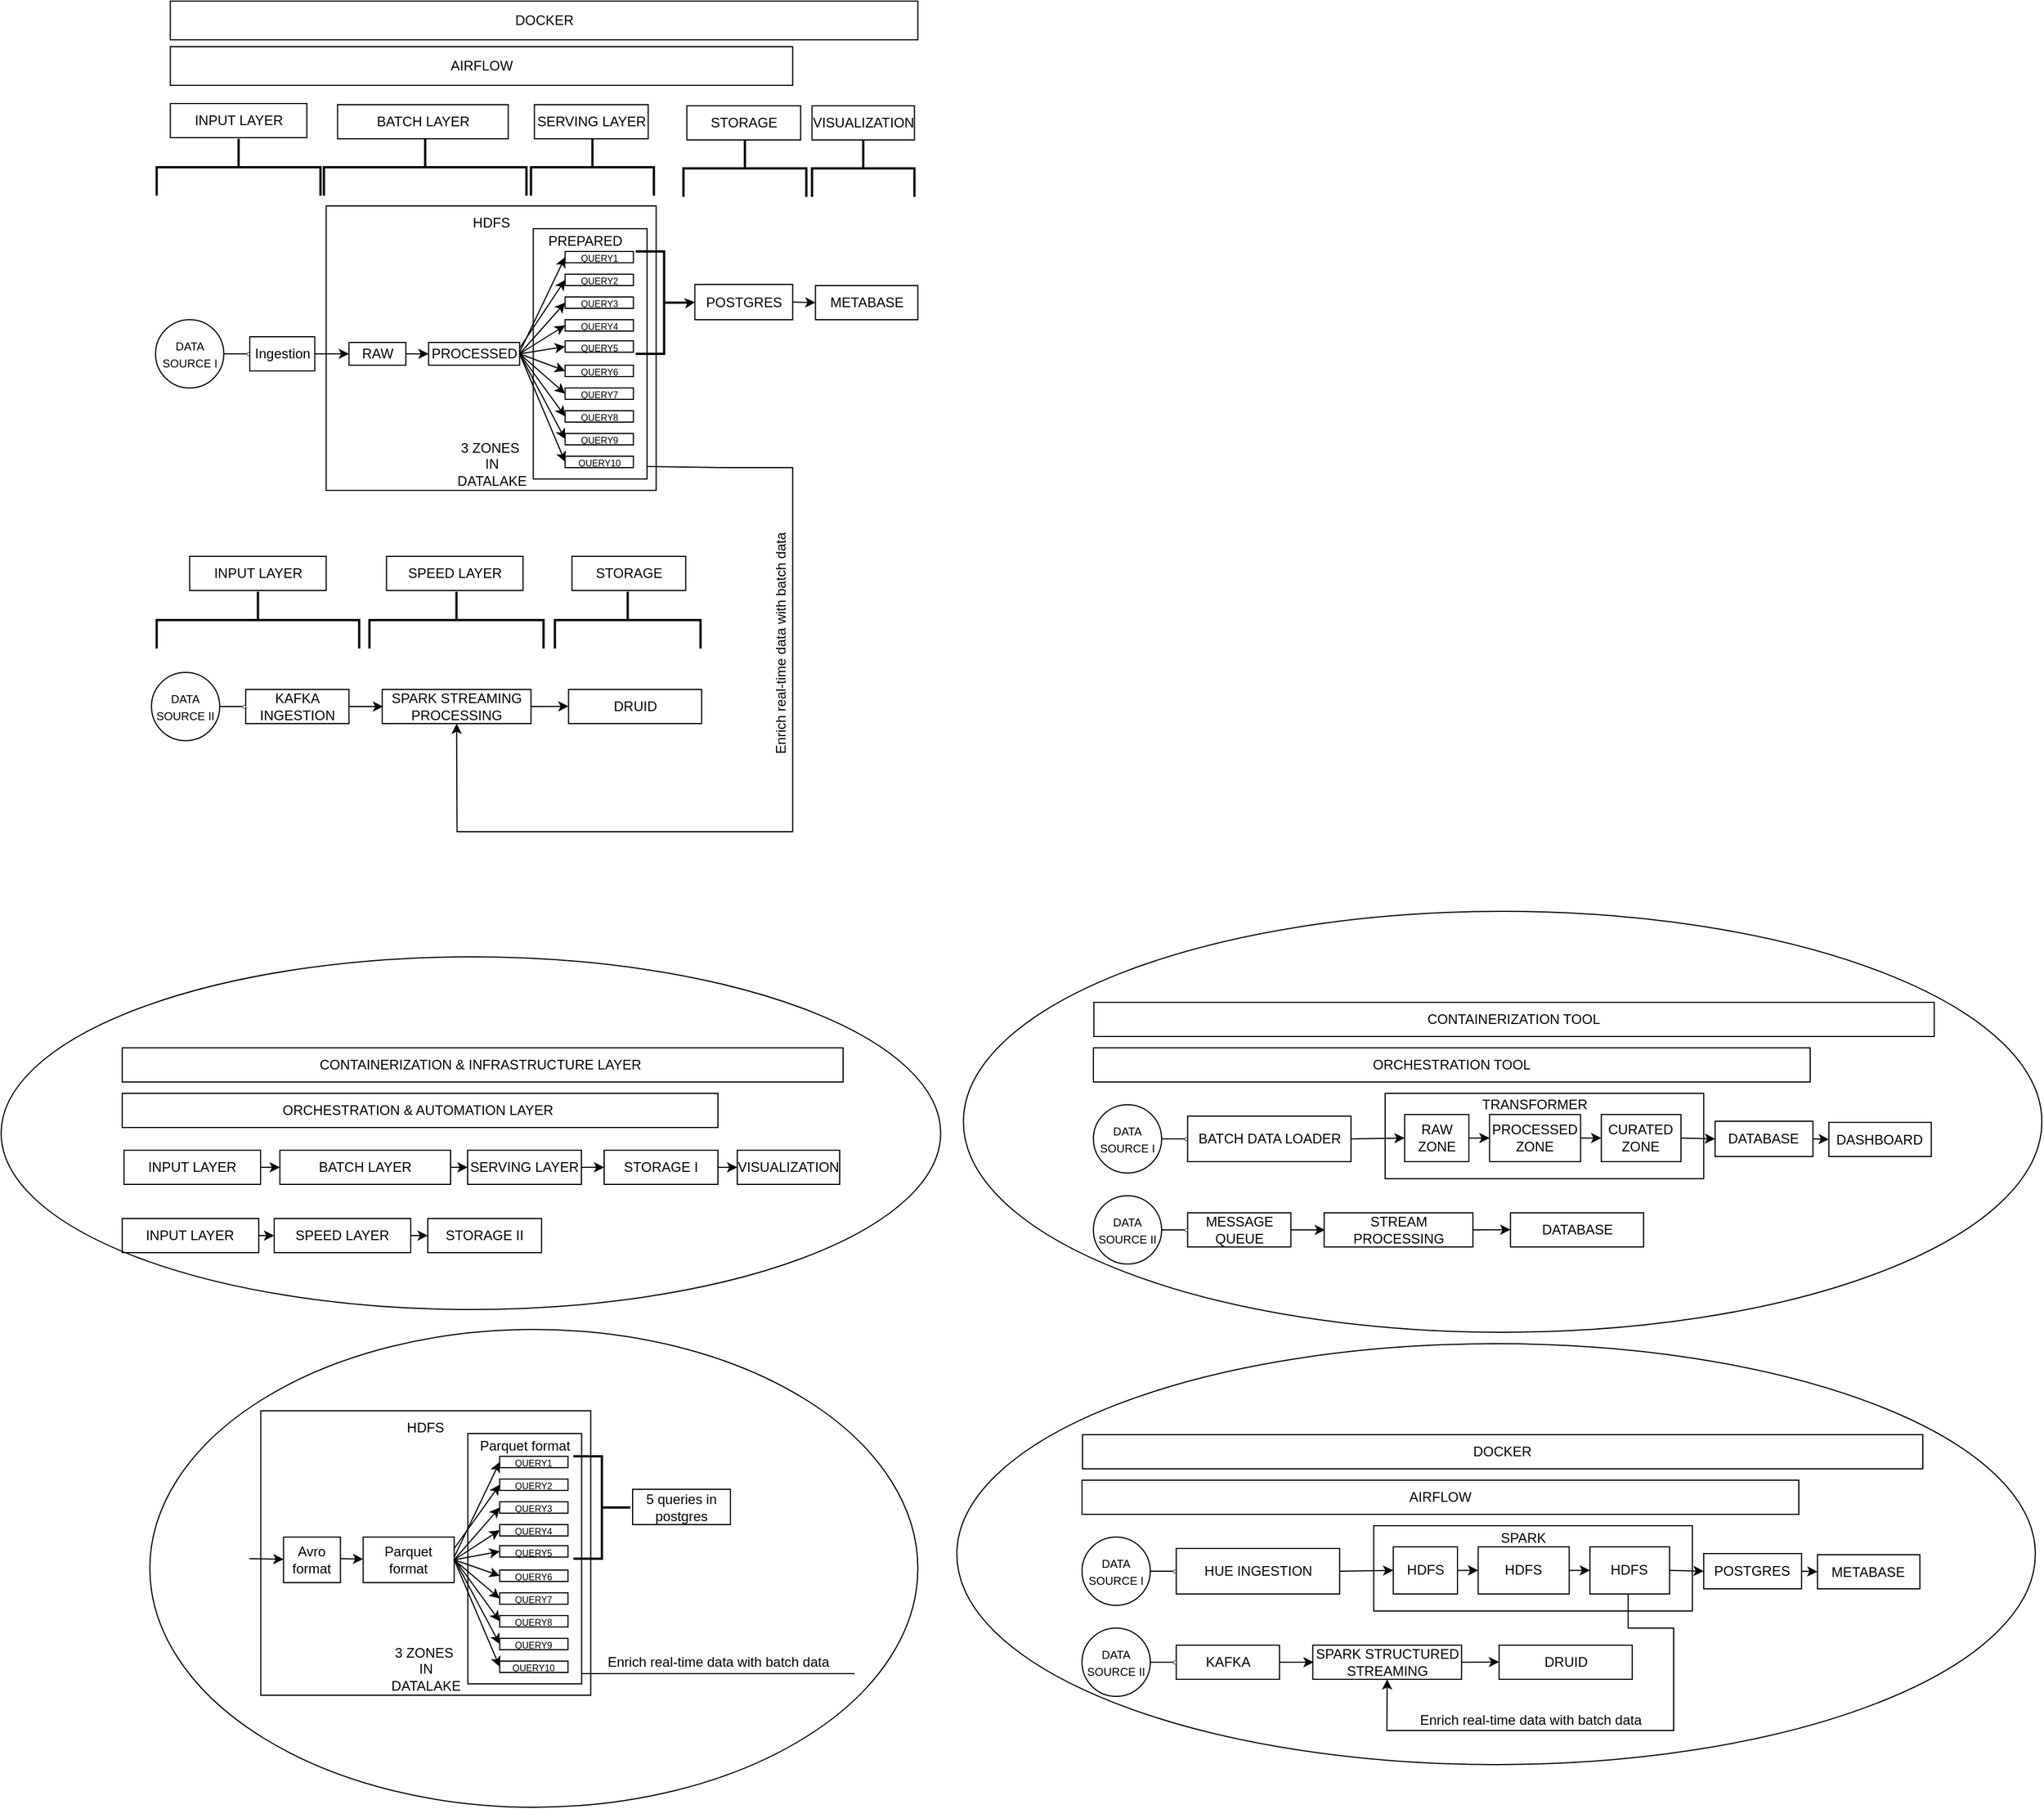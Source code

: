 <mxfile version="28.0.6">
  <diagram name="Page-1" id="WtLV388GG7JR-hHHVtYB">
    <mxGraphModel dx="1998" dy="1727" grid="1" gridSize="10" guides="1" tooltips="1" connect="1" arrows="1" fold="1" page="1" pageScale="1" pageWidth="850" pageHeight="1100" math="0" shadow="0">
      <root>
        <mxCell id="0" />
        <mxCell id="1" parent="0" />
        <mxCell id="CHcRdDAadx0aDY_1Ig7y-1" value="&lt;font style=&quot;font-size: 10px;&quot;&gt;DATA SOURCE I&lt;/font&gt;" style="ellipse;whiteSpace=wrap;html=1;aspect=fixed;" parent="1" vertex="1">
          <mxGeometry x="75.71" y="70" width="60" height="60" as="geometry" />
        </mxCell>
        <mxCell id="CHcRdDAadx0aDY_1Ig7y-2" value="" style="endArrow=none;html=1;rounded=0;exitX=1;exitY=0.5;exitDx=0;exitDy=0;" parent="1" source="CHcRdDAadx0aDY_1Ig7y-1" target="CHcRdDAadx0aDY_1Ig7y-3" edge="1">
          <mxGeometry width="50" height="50" relative="1" as="geometry">
            <mxPoint x="395.71" y="370" as="sourcePoint" />
            <mxPoint x="165.71" y="100" as="targetPoint" />
          </mxGeometry>
        </mxCell>
        <mxCell id="CHcRdDAadx0aDY_1Ig7y-3" value="" style="ellipse;whiteSpace=wrap;html=1;aspect=fixed;fillColor=#FFFFFF;strokeWidth=0.5;" parent="1" vertex="1">
          <mxGeometry x="155.71" y="98.59" width="2.82" height="2.82" as="geometry" />
        </mxCell>
        <mxCell id="CHcRdDAadx0aDY_1Ig7y-5" value="Ingestion" style="rounded=0;whiteSpace=wrap;html=1;" parent="1" vertex="1">
          <mxGeometry x="158.53" y="85" width="57.18" height="30" as="geometry" />
        </mxCell>
        <mxCell id="CHcRdDAadx0aDY_1Ig7y-7" value="" style="rounded=0;whiteSpace=wrap;html=1;" parent="1" vertex="1">
          <mxGeometry x="225.71" y="-30" width="290" height="250" as="geometry" />
        </mxCell>
        <mxCell id="CHcRdDAadx0aDY_1Ig7y-8" value="HDFS" style="text;html=1;align=center;verticalAlign=middle;whiteSpace=wrap;rounded=0;" parent="1" vertex="1">
          <mxGeometry x="340.71" y="-20" width="60" height="10" as="geometry" />
        </mxCell>
        <mxCell id="CHcRdDAadx0aDY_1Ig7y-13" value="" style="endArrow=classic;html=1;rounded=0;" parent="1" target="CHcRdDAadx0aDY_1Ig7y-14" edge="1">
          <mxGeometry width="50" height="50" relative="1" as="geometry">
            <mxPoint x="215.71" y="100" as="sourcePoint" />
            <mxPoint x="265.71" y="50" as="targetPoint" />
          </mxGeometry>
        </mxCell>
        <mxCell id="CHcRdDAadx0aDY_1Ig7y-14" value="RAW" style="rounded=0;whiteSpace=wrap;html=1;" parent="1" vertex="1">
          <mxGeometry x="245.71" y="90" width="50" height="20" as="geometry" />
        </mxCell>
        <mxCell id="CHcRdDAadx0aDY_1Ig7y-16" value="" style="endArrow=classic;html=1;rounded=0;" parent="1" target="CHcRdDAadx0aDY_1Ig7y-17" edge="1">
          <mxGeometry width="50" height="50" relative="1" as="geometry">
            <mxPoint x="295.71" y="100" as="sourcePoint" />
            <mxPoint x="345.71" y="50" as="targetPoint" />
          </mxGeometry>
        </mxCell>
        <mxCell id="CHcRdDAadx0aDY_1Ig7y-17" value="PROCESSED" style="rounded=0;whiteSpace=wrap;html=1;" parent="1" vertex="1">
          <mxGeometry x="315.71" y="90" width="80" height="20" as="geometry" />
        </mxCell>
        <mxCell id="CHcRdDAadx0aDY_1Ig7y-18" value="&lt;div&gt;3 ZONES&amp;nbsp;&lt;/div&gt;&lt;div&gt;IN&lt;/div&gt;DATALAKE" style="text;html=1;align=center;verticalAlign=middle;resizable=0;points=[];autosize=1;strokeColor=none;fillColor=none;" parent="1" vertex="1">
          <mxGeometry x="330.71" y="167" width="80" height="60" as="geometry" />
        </mxCell>
        <mxCell id="CHcRdDAadx0aDY_1Ig7y-19" value="" style="endArrow=classic;html=1;rounded=0;entryX=0;entryY=0.5;entryDx=0;entryDy=0;" parent="1" target="CHcRdDAadx0aDY_1Ig7y-20" edge="1">
          <mxGeometry width="50" height="50" relative="1" as="geometry">
            <mxPoint x="395.71" y="98.59" as="sourcePoint" />
            <mxPoint x="425.71" y="70" as="targetPoint" />
          </mxGeometry>
        </mxCell>
        <mxCell id="CHcRdDAadx0aDY_1Ig7y-20" value="&lt;font style=&quot;font-size: 8px;&quot;&gt;QUERY1&lt;/font&gt;" style="rounded=0;whiteSpace=wrap;html=1;" parent="1" vertex="1">
          <mxGeometry x="435.71" y="10" width="60" height="10" as="geometry" />
        </mxCell>
        <mxCell id="CHcRdDAadx0aDY_1Ig7y-21" value="" style="endArrow=classic;html=1;rounded=0;entryX=0;entryY=0.5;entryDx=0;entryDy=0;" parent="1" target="CHcRdDAadx0aDY_1Ig7y-22" edge="1">
          <mxGeometry width="50" height="50" relative="1" as="geometry">
            <mxPoint x="395.71" y="100" as="sourcePoint" />
            <mxPoint x="475.71" y="100" as="targetPoint" />
          </mxGeometry>
        </mxCell>
        <mxCell id="CHcRdDAadx0aDY_1Ig7y-22" value="&lt;font style=&quot;font-size: 8px;&quot;&gt;QUERY8&lt;/font&gt;" style="rounded=0;whiteSpace=wrap;html=1;" parent="1" vertex="1">
          <mxGeometry x="435.71" y="150" width="60" height="10" as="geometry" />
        </mxCell>
        <mxCell id="CHcRdDAadx0aDY_1Ig7y-23" value="" style="endArrow=classic;html=1;rounded=0;entryX=0;entryY=0.5;entryDx=0;entryDy=0;exitX=1;exitY=0.5;exitDx=0;exitDy=0;" parent="1" source="CHcRdDAadx0aDY_1Ig7y-17" target="CHcRdDAadx0aDY_1Ig7y-24" edge="1">
          <mxGeometry width="50" height="50" relative="1" as="geometry">
            <mxPoint x="445.71" y="128.59" as="sourcePoint" />
            <mxPoint x="475.71" y="100" as="targetPoint" />
          </mxGeometry>
        </mxCell>
        <mxCell id="CHcRdDAadx0aDY_1Ig7y-24" value="&lt;font style=&quot;font-size: 8px;&quot;&gt;QUERY7&lt;/font&gt;" style="rounded=0;whiteSpace=wrap;html=1;" parent="1" vertex="1">
          <mxGeometry x="435.71" y="130" width="60" height="10" as="geometry" />
        </mxCell>
        <mxCell id="CHcRdDAadx0aDY_1Ig7y-27" value="" style="endArrow=classic;html=1;rounded=0;entryX=0;entryY=0.5;entryDx=0;entryDy=0;exitX=1;exitY=0.5;exitDx=0;exitDy=0;" parent="1" source="CHcRdDAadx0aDY_1Ig7y-17" target="CHcRdDAadx0aDY_1Ig7y-28" edge="1">
          <mxGeometry width="50" height="50" relative="1" as="geometry">
            <mxPoint x="445.71" y="128.59" as="sourcePoint" />
            <mxPoint x="475.71" y="100" as="targetPoint" />
          </mxGeometry>
        </mxCell>
        <mxCell id="CHcRdDAadx0aDY_1Ig7y-28" value="&lt;font style=&quot;font-size: 8px;&quot;&gt;QUERY5&lt;/font&gt;" style="rounded=0;whiteSpace=wrap;html=1;" parent="1" vertex="1">
          <mxGeometry x="435.71" y="88.59" width="60" height="10" as="geometry" />
        </mxCell>
        <mxCell id="CHcRdDAadx0aDY_1Ig7y-29" value="" style="endArrow=classic;html=1;rounded=0;entryX=0;entryY=0.5;entryDx=0;entryDy=0;exitX=1;exitY=0.5;exitDx=0;exitDy=0;" parent="1" source="CHcRdDAadx0aDY_1Ig7y-17" target="CHcRdDAadx0aDY_1Ig7y-30" edge="1">
          <mxGeometry width="50" height="50" relative="1" as="geometry">
            <mxPoint x="445.71" y="128.59" as="sourcePoint" />
            <mxPoint x="475.71" y="100" as="targetPoint" />
          </mxGeometry>
        </mxCell>
        <mxCell id="CHcRdDAadx0aDY_1Ig7y-30" value="&lt;font style=&quot;font-size: 8px;&quot;&gt;QUERY4&lt;/font&gt;" style="rounded=0;whiteSpace=wrap;html=1;" parent="1" vertex="1">
          <mxGeometry x="435.71" y="70" width="60" height="10" as="geometry" />
        </mxCell>
        <mxCell id="CHcRdDAadx0aDY_1Ig7y-31" value="" style="endArrow=classic;html=1;rounded=0;entryX=0;entryY=0.5;entryDx=0;entryDy=0;exitX=1;exitY=0.5;exitDx=0;exitDy=0;" parent="1" source="CHcRdDAadx0aDY_1Ig7y-17" target="CHcRdDAadx0aDY_1Ig7y-32" edge="1">
          <mxGeometry width="50" height="50" relative="1" as="geometry">
            <mxPoint x="445.71" y="128.59" as="sourcePoint" />
            <mxPoint x="475.71" y="100" as="targetPoint" />
          </mxGeometry>
        </mxCell>
        <mxCell id="CHcRdDAadx0aDY_1Ig7y-32" value="&lt;font style=&quot;font-size: 8px;&quot;&gt;QUERY3&lt;/font&gt;" style="rounded=0;whiteSpace=wrap;html=1;" parent="1" vertex="1">
          <mxGeometry x="435.71" y="50" width="60" height="10" as="geometry" />
        </mxCell>
        <mxCell id="CHcRdDAadx0aDY_1Ig7y-33" value="" style="endArrow=classic;html=1;rounded=0;entryX=0;entryY=0.5;entryDx=0;entryDy=0;exitX=1;exitY=0.25;exitDx=0;exitDy=0;" parent="1" source="CHcRdDAadx0aDY_1Ig7y-17" target="CHcRdDAadx0aDY_1Ig7y-34" edge="1">
          <mxGeometry width="50" height="50" relative="1" as="geometry">
            <mxPoint x="445.71" y="128.59" as="sourcePoint" />
            <mxPoint x="475.71" y="100" as="targetPoint" />
          </mxGeometry>
        </mxCell>
        <mxCell id="CHcRdDAadx0aDY_1Ig7y-34" value="&lt;font style=&quot;font-size: 8px;&quot;&gt;QUERY2&lt;/font&gt;" style="rounded=0;whiteSpace=wrap;html=1;" parent="1" vertex="1">
          <mxGeometry x="435.71" y="30" width="60" height="10" as="geometry" />
        </mxCell>
        <mxCell id="CHcRdDAadx0aDY_1Ig7y-35" value="" style="endArrow=classic;html=1;rounded=0;entryX=0;entryY=0.5;entryDx=0;entryDy=0;exitX=1;exitY=0.5;exitDx=0;exitDy=0;" parent="1" source="CHcRdDAadx0aDY_1Ig7y-17" target="CHcRdDAadx0aDY_1Ig7y-26" edge="1">
          <mxGeometry width="50" height="50" relative="1" as="geometry">
            <mxPoint x="445.71" y="128.59" as="sourcePoint" />
            <mxPoint x="485.71" y="15" as="targetPoint" />
          </mxGeometry>
        </mxCell>
        <mxCell id="CHcRdDAadx0aDY_1Ig7y-26" value="&lt;font style=&quot;font-size: 8px;&quot;&gt;QUERY6&lt;/font&gt;" style="rounded=0;whiteSpace=wrap;html=1;" parent="1" vertex="1">
          <mxGeometry x="435.71" y="110" width="60" height="10" as="geometry" />
        </mxCell>
        <mxCell id="CHcRdDAadx0aDY_1Ig7y-36" value="" style="endArrow=classic;html=1;rounded=0;entryX=0;entryY=0.5;entryDx=0;entryDy=0;exitX=1;exitY=0.5;exitDx=0;exitDy=0;" parent="1" source="CHcRdDAadx0aDY_1Ig7y-17" target="CHcRdDAadx0aDY_1Ig7y-37" edge="1">
          <mxGeometry width="50" height="50" relative="1" as="geometry">
            <mxPoint x="425.71" y="160" as="sourcePoint" />
            <mxPoint x="505.71" y="155" as="targetPoint" />
          </mxGeometry>
        </mxCell>
        <mxCell id="CHcRdDAadx0aDY_1Ig7y-37" value="&lt;font style=&quot;font-size: 8px;&quot;&gt;QUERY10&lt;/font&gt;" style="rounded=0;whiteSpace=wrap;html=1;" parent="1" vertex="1">
          <mxGeometry x="435.71" y="190" width="60" height="10" as="geometry" />
        </mxCell>
        <mxCell id="CHcRdDAadx0aDY_1Ig7y-38" value="" style="endArrow=classic;html=1;rounded=0;entryX=0;entryY=0.5;entryDx=0;entryDy=0;" parent="1" target="CHcRdDAadx0aDY_1Ig7y-39" edge="1">
          <mxGeometry width="50" height="50" relative="1" as="geometry">
            <mxPoint x="395.71" y="100" as="sourcePoint" />
            <mxPoint x="475.71" y="125" as="targetPoint" />
          </mxGeometry>
        </mxCell>
        <mxCell id="CHcRdDAadx0aDY_1Ig7y-39" value="&lt;font style=&quot;font-size: 8px;&quot;&gt;QUERY9&lt;/font&gt;" style="rounded=0;whiteSpace=wrap;html=1;" parent="1" vertex="1">
          <mxGeometry x="435.71" y="170" width="60" height="10" as="geometry" />
        </mxCell>
        <mxCell id="CHcRdDAadx0aDY_1Ig7y-40" value="" style="rounded=0;whiteSpace=wrap;html=1;fillColor=none;" parent="1" vertex="1">
          <mxGeometry x="407.71" y="-10" width="100" height="220" as="geometry" />
        </mxCell>
        <mxCell id="CHcRdDAadx0aDY_1Ig7y-41" value="PREPARED" style="text;html=1;align=center;verticalAlign=middle;resizable=0;points=[];autosize=1;strokeColor=none;fillColor=none;" parent="1" vertex="1">
          <mxGeometry x="407.71" y="-14" width="90" height="30" as="geometry" />
        </mxCell>
        <mxCell id="CHcRdDAadx0aDY_1Ig7y-42" value="" style="strokeWidth=2;html=1;shape=mxgraph.flowchart.annotation_2;align=left;labelPosition=right;pointerEvents=1;rotation=-180;" parent="1" vertex="1">
          <mxGeometry x="497.71" y="10" width="50" height="90" as="geometry" />
        </mxCell>
        <mxCell id="CHcRdDAadx0aDY_1Ig7y-43" value="" style="endArrow=classic;html=1;rounded=0;exitX=0.089;exitY=0.496;exitDx=0;exitDy=0;exitPerimeter=0;entryX=-0.044;entryY=0.504;entryDx=0;entryDy=0;entryPerimeter=0;" parent="1" source="CHcRdDAadx0aDY_1Ig7y-42" target="CHcRdDAadx0aDY_1Ig7y-42" edge="1">
          <mxGeometry width="50" height="50" relative="1" as="geometry">
            <mxPoint x="537.71" y="60" as="sourcePoint" />
            <mxPoint x="547.71" y="50" as="targetPoint" />
          </mxGeometry>
        </mxCell>
        <mxCell id="CHcRdDAadx0aDY_1Ig7y-44" value="POSTGRES" style="rounded=0;whiteSpace=wrap;html=1;" parent="1" vertex="1">
          <mxGeometry x="549.71" y="39" width="86" height="31" as="geometry" />
        </mxCell>
        <mxCell id="CHcRdDAadx0aDY_1Ig7y-45" value="" style="endArrow=classic;html=1;rounded=0;exitX=1;exitY=0.5;exitDx=0;exitDy=0;" parent="1" source="CHcRdDAadx0aDY_1Ig7y-44" edge="1">
          <mxGeometry width="50" height="50" relative="1" as="geometry">
            <mxPoint x="635.71" y="60" as="sourcePoint" />
            <mxPoint x="655.71" y="55" as="targetPoint" />
          </mxGeometry>
        </mxCell>
        <mxCell id="CHcRdDAadx0aDY_1Ig7y-46" value="METABASE" style="rounded=0;whiteSpace=wrap;html=1;" parent="1" vertex="1">
          <mxGeometry x="655.71" y="40" width="90" height="30" as="geometry" />
        </mxCell>
        <mxCell id="CHcRdDAadx0aDY_1Ig7y-47" value="" style="strokeWidth=2;html=1;shape=mxgraph.flowchart.annotation_2;align=left;labelPosition=right;pointerEvents=1;rotation=90;" parent="1" vertex="1">
          <mxGeometry x="123.71" y="-136" width="50" height="144" as="geometry" />
        </mxCell>
        <mxCell id="CHcRdDAadx0aDY_1Ig7y-48" value="INPUT LAYER" style="rounded=0;whiteSpace=wrap;html=1;" parent="1" vertex="1">
          <mxGeometry x="88.71" y="-120" width="120" height="30" as="geometry" />
        </mxCell>
        <mxCell id="CHcRdDAadx0aDY_1Ig7y-49" value="" style="strokeWidth=2;html=1;shape=mxgraph.flowchart.annotation_2;align=left;labelPosition=right;pointerEvents=1;rotation=90;" parent="1" vertex="1">
          <mxGeometry x="287.71" y="-153" width="50" height="178" as="geometry" />
        </mxCell>
        <mxCell id="CHcRdDAadx0aDY_1Ig7y-50" value="BATCH LAYER" style="rounded=0;whiteSpace=wrap;html=1;" parent="1" vertex="1">
          <mxGeometry x="235.71" y="-119" width="150" height="30" as="geometry" />
        </mxCell>
        <mxCell id="CHcRdDAadx0aDY_1Ig7y-51" value="" style="strokeWidth=2;html=1;shape=mxgraph.flowchart.annotation_2;align=left;labelPosition=right;pointerEvents=1;rotation=90;" parent="1" vertex="1">
          <mxGeometry x="434.71" y="-118" width="50" height="108" as="geometry" />
        </mxCell>
        <mxCell id="CHcRdDAadx0aDY_1Ig7y-52" value="SERVING LAYER" style="rounded=0;whiteSpace=wrap;html=1;" parent="1" vertex="1">
          <mxGeometry x="408.71" y="-119" width="100" height="30" as="geometry" />
        </mxCell>
        <mxCell id="CHcRdDAadx0aDY_1Ig7y-53" value="" style="strokeWidth=2;html=1;shape=mxgraph.flowchart.annotation_2;align=left;labelPosition=right;pointerEvents=1;rotation=90;" parent="1" vertex="1">
          <mxGeometry x="568.71" y="-117" width="50" height="108" as="geometry" />
        </mxCell>
        <mxCell id="CHcRdDAadx0aDY_1Ig7y-54" value="STORAGE" style="rounded=0;whiteSpace=wrap;html=1;" parent="1" vertex="1">
          <mxGeometry x="542.71" y="-118" width="100" height="30" as="geometry" />
        </mxCell>
        <mxCell id="CHcRdDAadx0aDY_1Ig7y-55" value="" style="strokeWidth=2;html=1;shape=mxgraph.flowchart.annotation_2;align=left;labelPosition=right;pointerEvents=1;rotation=90;" parent="1" vertex="1">
          <mxGeometry x="672.71" y="-108" width="50" height="90" as="geometry" />
        </mxCell>
        <mxCell id="CHcRdDAadx0aDY_1Ig7y-56" value="VISUALIZATION" style="rounded=0;whiteSpace=wrap;html=1;" parent="1" vertex="1">
          <mxGeometry x="652.71" y="-118" width="90" height="30" as="geometry" />
        </mxCell>
        <mxCell id="CHcRdDAadx0aDY_1Ig7y-57" value="&lt;font style=&quot;font-size: 10px;&quot;&gt;DATA SOURCE II&lt;/font&gt;" style="ellipse;whiteSpace=wrap;html=1;aspect=fixed;" parent="1" vertex="1">
          <mxGeometry x="72.12" y="380" width="60" height="60" as="geometry" />
        </mxCell>
        <mxCell id="CHcRdDAadx0aDY_1Ig7y-58" value="" style="endArrow=none;html=1;rounded=0;exitX=1;exitY=0.5;exitDx=0;exitDy=0;" parent="1" source="CHcRdDAadx0aDY_1Ig7y-57" edge="1">
          <mxGeometry width="50" height="50" relative="1" as="geometry">
            <mxPoint x="392.12" y="680" as="sourcePoint" />
            <mxPoint x="152.12" y="410" as="targetPoint" />
          </mxGeometry>
        </mxCell>
        <mxCell id="CHcRdDAadx0aDY_1Ig7y-59" value="KAFKA INGESTION" style="rounded=0;whiteSpace=wrap;html=1;" parent="1" vertex="1">
          <mxGeometry x="154.94" y="395" width="90.77" height="30" as="geometry" />
        </mxCell>
        <mxCell id="CHcRdDAadx0aDY_1Ig7y-60" value="" style="endArrow=classic;html=1;rounded=0;" parent="1" edge="1">
          <mxGeometry width="50" height="50" relative="1" as="geometry">
            <mxPoint x="245.71" y="410" as="sourcePoint" />
            <mxPoint x="275.71" y="410" as="targetPoint" />
          </mxGeometry>
        </mxCell>
        <mxCell id="CHcRdDAadx0aDY_1Ig7y-61" value="" style="ellipse;whiteSpace=wrap;html=1;aspect=fixed;fillColor=#FFFFFF;strokeWidth=0.5;" parent="1" vertex="1">
          <mxGeometry x="152.12" y="408.59" width="2.82" height="2.82" as="geometry" />
        </mxCell>
        <mxCell id="CHcRdDAadx0aDY_1Ig7y-63" value="" style="strokeWidth=2;html=1;shape=mxgraph.flowchart.annotation_2;align=left;labelPosition=right;pointerEvents=1;rotation=90;" parent="1" vertex="1">
          <mxGeometry x="140.71" y="245" width="50" height="178" as="geometry" />
        </mxCell>
        <mxCell id="CHcRdDAadx0aDY_1Ig7y-64" value="INPUT LAYER" style="rounded=0;whiteSpace=wrap;html=1;" parent="1" vertex="1">
          <mxGeometry x="105.71" y="278" width="120" height="30" as="geometry" />
        </mxCell>
        <mxCell id="CHcRdDAadx0aDY_1Ig7y-65" value="" style="strokeWidth=2;html=1;shape=mxgraph.flowchart.annotation_2;align=left;labelPosition=right;pointerEvents=1;rotation=90;" parent="1" vertex="1">
          <mxGeometry x="315.21" y="257.5" width="50" height="153" as="geometry" />
        </mxCell>
        <mxCell id="CHcRdDAadx0aDY_1Ig7y-66" value="SPEED LAYER" style="rounded=0;whiteSpace=wrap;html=1;" parent="1" vertex="1">
          <mxGeometry x="278.71" y="278" width="120" height="30" as="geometry" />
        </mxCell>
        <mxCell id="CHcRdDAadx0aDY_1Ig7y-67" value="SPARK STREAMING PROCESSING" style="rounded=0;whiteSpace=wrap;html=1;" parent="1" vertex="1">
          <mxGeometry x="274.94" y="395" width="130.77" height="30" as="geometry" />
        </mxCell>
        <mxCell id="CHcRdDAadx0aDY_1Ig7y-68" value="" style="endArrow=classic;html=1;rounded=0;entryX=-0.001;entryY=0.443;entryDx=0;entryDy=0;entryPerimeter=0;exitX=1;exitY=0.5;exitDx=0;exitDy=0;" parent="1" source="CHcRdDAadx0aDY_1Ig7y-67" edge="1">
          <mxGeometry width="50" height="50" relative="1" as="geometry">
            <mxPoint x="405.83" y="410.18" as="sourcePoint" />
            <mxPoint x="438.71" y="409.81" as="targetPoint" />
          </mxGeometry>
        </mxCell>
        <mxCell id="CHcRdDAadx0aDY_1Ig7y-69" value="" style="endArrow=classic;html=1;rounded=0;exitX=0.999;exitY=0.95;exitDx=0;exitDy=0;exitPerimeter=0;entryX=0.5;entryY=1;entryDx=0;entryDy=0;" parent="1" source="CHcRdDAadx0aDY_1Ig7y-40" target="CHcRdDAadx0aDY_1Ig7y-67" edge="1">
          <mxGeometry width="50" height="50" relative="1" as="geometry">
            <mxPoint x="545.71" y="250" as="sourcePoint" />
            <mxPoint x="465.71" y="570" as="targetPoint" />
            <Array as="points">
              <mxPoint x="575.71" y="200" />
              <mxPoint x="635.71" y="200" />
              <mxPoint x="635.71" y="520" />
              <mxPoint x="340.71" y="520" />
            </Array>
          </mxGeometry>
        </mxCell>
        <mxCell id="CHcRdDAadx0aDY_1Ig7y-70" value="" style="strokeWidth=2;html=1;shape=mxgraph.flowchart.annotation_2;align=left;labelPosition=right;pointerEvents=1;rotation=90;" parent="1" vertex="1">
          <mxGeometry x="465.71" y="270" width="50" height="128" as="geometry" />
        </mxCell>
        <mxCell id="CHcRdDAadx0aDY_1Ig7y-71" value="STORAGE" style="rounded=0;whiteSpace=wrap;html=1;" parent="1" vertex="1">
          <mxGeometry x="441.71" y="278" width="100" height="30" as="geometry" />
        </mxCell>
        <mxCell id="CHcRdDAadx0aDY_1Ig7y-72" value="DRUID" style="rounded=0;whiteSpace=wrap;html=1;" parent="1" vertex="1">
          <mxGeometry x="438.71" y="395" width="117" height="30" as="geometry" />
        </mxCell>
        <mxCell id="CHcRdDAadx0aDY_1Ig7y-73" value="Enrich real-time data with batch data" style="text;html=1;align=center;verticalAlign=middle;resizable=0;points=[];autosize=1;strokeColor=none;fillColor=none;rotation=-90;" parent="1" vertex="1">
          <mxGeometry x="515.71" y="340" width="220" height="30" as="geometry" />
        </mxCell>
        <mxCell id="CHcRdDAadx0aDY_1Ig7y-74" value="AIRFLOW" style="rounded=0;whiteSpace=wrap;html=1;" parent="1" vertex="1">
          <mxGeometry x="88.71" y="-170" width="547" height="34" as="geometry" />
        </mxCell>
        <mxCell id="CHcRdDAadx0aDY_1Ig7y-75" value="DOCKER" style="rounded=0;whiteSpace=wrap;html=1;" parent="1" vertex="1">
          <mxGeometry x="88.71" y="-210" width="657" height="34" as="geometry" />
        </mxCell>
        <mxCell id="CHcRdDAadx0aDY_1Ig7y-76" value="INPUT LAYER" style="rounded=0;whiteSpace=wrap;html=1;" parent="1" vertex="1">
          <mxGeometry x="48" y="800" width="120" height="30" as="geometry" />
        </mxCell>
        <mxCell id="CHcRdDAadx0aDY_1Ig7y-77" value="BATCH LAYER" style="rounded=0;whiteSpace=wrap;html=1;" parent="1" vertex="1">
          <mxGeometry x="185" y="800" width="150" height="30" as="geometry" />
        </mxCell>
        <mxCell id="CHcRdDAadx0aDY_1Ig7y-78" value="SERVING LAYER" style="rounded=0;whiteSpace=wrap;html=1;" parent="1" vertex="1">
          <mxGeometry x="350" y="800" width="100" height="30" as="geometry" />
        </mxCell>
        <mxCell id="CHcRdDAadx0aDY_1Ig7y-79" value="STORAGE I" style="rounded=0;whiteSpace=wrap;html=1;" parent="1" vertex="1">
          <mxGeometry x="470" y="800" width="100" height="30" as="geometry" />
        </mxCell>
        <mxCell id="CHcRdDAadx0aDY_1Ig7y-80" value="VISUALIZATION" style="rounded=0;whiteSpace=wrap;html=1;" parent="1" vertex="1">
          <mxGeometry x="587" y="800" width="90" height="30" as="geometry" />
        </mxCell>
        <mxCell id="CHcRdDAadx0aDY_1Ig7y-81" value="INPUT LAYER" style="rounded=0;whiteSpace=wrap;html=1;" parent="1" vertex="1">
          <mxGeometry x="46.41" y="860" width="120" height="30" as="geometry" />
        </mxCell>
        <mxCell id="CHcRdDAadx0aDY_1Ig7y-82" value="SPEED LAYER" style="rounded=0;whiteSpace=wrap;html=1;" parent="1" vertex="1">
          <mxGeometry x="180" y="860" width="120" height="30" as="geometry" />
        </mxCell>
        <mxCell id="CHcRdDAadx0aDY_1Ig7y-83" value="STORAGE II" style="rounded=0;whiteSpace=wrap;html=1;" parent="1" vertex="1">
          <mxGeometry x="315" y="860" width="100" height="30" as="geometry" />
        </mxCell>
        <mxCell id="CHcRdDAadx0aDY_1Ig7y-84" value="" style="endArrow=classic;html=1;rounded=0;exitX=1;exitY=0.5;exitDx=0;exitDy=0;entryX=0;entryY=0.5;entryDx=0;entryDy=0;" parent="1" source="CHcRdDAadx0aDY_1Ig7y-76" target="CHcRdDAadx0aDY_1Ig7y-77" edge="1">
          <mxGeometry width="50" height="50" relative="1" as="geometry">
            <mxPoint x="430" y="1020" as="sourcePoint" />
            <mxPoint x="480" y="970" as="targetPoint" />
          </mxGeometry>
        </mxCell>
        <mxCell id="CHcRdDAadx0aDY_1Ig7y-85" value="" style="endArrow=classic;html=1;rounded=0;exitX=1;exitY=0.5;exitDx=0;exitDy=0;entryX=0;entryY=0.5;entryDx=0;entryDy=0;" parent="1" source="CHcRdDAadx0aDY_1Ig7y-77" target="CHcRdDAadx0aDY_1Ig7y-78" edge="1">
          <mxGeometry width="50" height="50" relative="1" as="geometry">
            <mxPoint x="420" y="810" as="sourcePoint" />
            <mxPoint x="437" y="810" as="targetPoint" />
          </mxGeometry>
        </mxCell>
        <mxCell id="CHcRdDAadx0aDY_1Ig7y-86" value="" style="endArrow=classic;html=1;rounded=0;exitX=1;exitY=0.5;exitDx=0;exitDy=0;" parent="1" source="CHcRdDAadx0aDY_1Ig7y-78" target="CHcRdDAadx0aDY_1Ig7y-79" edge="1">
          <mxGeometry width="50" height="50" relative="1" as="geometry">
            <mxPoint x="390" y="860" as="sourcePoint" />
            <mxPoint x="407" y="860" as="targetPoint" />
          </mxGeometry>
        </mxCell>
        <mxCell id="CHcRdDAadx0aDY_1Ig7y-87" value="" style="endArrow=classic;html=1;rounded=0;exitX=1;exitY=0.5;exitDx=0;exitDy=0;entryX=0;entryY=0.5;entryDx=0;entryDy=0;" parent="1" source="CHcRdDAadx0aDY_1Ig7y-79" target="CHcRdDAadx0aDY_1Ig7y-80" edge="1">
          <mxGeometry width="50" height="50" relative="1" as="geometry">
            <mxPoint x="540" y="850" as="sourcePoint" />
            <mxPoint x="557" y="850" as="targetPoint" />
          </mxGeometry>
        </mxCell>
        <mxCell id="CHcRdDAadx0aDY_1Ig7y-90" value="" style="endArrow=classic;html=1;rounded=0;exitX=1;exitY=0.5;exitDx=0;exitDy=0;" parent="1" source="CHcRdDAadx0aDY_1Ig7y-81" target="CHcRdDAadx0aDY_1Ig7y-82" edge="1">
          <mxGeometry width="50" height="50" relative="1" as="geometry">
            <mxPoint x="340" y="810" as="sourcePoint" />
            <mxPoint x="355" y="810" as="targetPoint" />
          </mxGeometry>
        </mxCell>
        <mxCell id="CHcRdDAadx0aDY_1Ig7y-91" value="" style="endArrow=classic;html=1;rounded=0;exitX=1;exitY=0.5;exitDx=0;exitDy=0;entryX=0;entryY=0.5;entryDx=0;entryDy=0;" parent="1" source="CHcRdDAadx0aDY_1Ig7y-82" target="CHcRdDAadx0aDY_1Ig7y-83" edge="1">
          <mxGeometry width="50" height="50" relative="1" as="geometry">
            <mxPoint x="360" y="840" as="sourcePoint" />
            <mxPoint x="375" y="840" as="targetPoint" />
          </mxGeometry>
        </mxCell>
        <mxCell id="CHcRdDAadx0aDY_1Ig7y-92" value="ORCHESTRATION &amp;amp; AUTOMATION LAYER&amp;nbsp;" style="rounded=0;whiteSpace=wrap;html=1;" parent="1" vertex="1">
          <mxGeometry x="46.41" y="750" width="523.59" height="30" as="geometry" />
        </mxCell>
        <mxCell id="CHcRdDAadx0aDY_1Ig7y-93" value="CONTAINERIZATION &amp;amp; INFRASTRUCTURE LAYER&amp;nbsp;" style="rounded=0;whiteSpace=wrap;html=1;" parent="1" vertex="1">
          <mxGeometry x="46.41" y="710" width="633.59" height="30" as="geometry" />
        </mxCell>
        <mxCell id="CHcRdDAadx0aDY_1Ig7y-95" value="" style="ellipse;whiteSpace=wrap;html=1;fillColor=none;" parent="1" vertex="1">
          <mxGeometry x="-60.0" y="630" width="825.77" height="310" as="geometry" />
        </mxCell>
        <mxCell id="CHcRdDAadx0aDY_1Ig7y-96" value="" style="ellipse;whiteSpace=wrap;html=1;fillColor=none;" parent="1" vertex="1">
          <mxGeometry x="785.76" y="590" width="947.88" height="370" as="geometry" />
        </mxCell>
        <mxCell id="CHcRdDAadx0aDY_1Ig7y-99" value="&lt;font style=&quot;font-size: 10px;&quot;&gt;DATA SOURCE I&lt;/font&gt;" style="ellipse;whiteSpace=wrap;html=1;aspect=fixed;" parent="1" vertex="1">
          <mxGeometry x="900" y="760" width="60" height="60" as="geometry" />
        </mxCell>
        <mxCell id="CHcRdDAadx0aDY_1Ig7y-100" value="" style="endArrow=none;html=1;rounded=0;exitX=1;exitY=0.5;exitDx=0;exitDy=0;" parent="1" source="CHcRdDAadx0aDY_1Ig7y-99" target="CHcRdDAadx0aDY_1Ig7y-101" edge="1">
          <mxGeometry width="50" height="50" relative="1" as="geometry">
            <mxPoint x="1220.0" y="1060" as="sourcePoint" />
            <mxPoint x="990" y="790" as="targetPoint" />
          </mxGeometry>
        </mxCell>
        <mxCell id="CHcRdDAadx0aDY_1Ig7y-101" value="" style="ellipse;whiteSpace=wrap;html=1;aspect=fixed;fillColor=#FFFFFF;strokeWidth=0.5;" parent="1" vertex="1">
          <mxGeometry x="980" y="788.59" width="2.82" height="2.82" as="geometry" />
        </mxCell>
        <mxCell id="CHcRdDAadx0aDY_1Ig7y-102" value="BATCH DATA LOADER" style="rounded=0;whiteSpace=wrap;html=1;" parent="1" vertex="1">
          <mxGeometry x="982.82" y="770" width="143.59" height="40" as="geometry" />
        </mxCell>
        <mxCell id="CHcRdDAadx0aDY_1Ig7y-103" value="" style="rounded=0;whiteSpace=wrap;html=1;" parent="1" vertex="1">
          <mxGeometry x="1156.41" y="750" width="280" height="75" as="geometry" />
        </mxCell>
        <mxCell id="CHcRdDAadx0aDY_1Ig7y-106" value="RAW&lt;br&gt;ZONE" style="rounded=0;whiteSpace=wrap;html=1;" parent="1" vertex="1">
          <mxGeometry x="1173.59" y="768.59" width="56.41" height="41.41" as="geometry" />
        </mxCell>
        <mxCell id="CHcRdDAadx0aDY_1Ig7y-108" value="PROCESSED&lt;div&gt;ZONE&lt;/div&gt;" style="rounded=0;whiteSpace=wrap;html=1;" parent="1" vertex="1">
          <mxGeometry x="1248.2" y="768.59" width="80" height="41.41" as="geometry" />
        </mxCell>
        <mxCell id="CHcRdDAadx0aDY_1Ig7y-130" value="CURATED&lt;div&gt;ZONE&lt;/div&gt;" style="rounded=0;whiteSpace=wrap;html=1;fillColor=none;" parent="1" vertex="1">
          <mxGeometry x="1346.41" y="768.59" width="70" height="41.41" as="geometry" />
        </mxCell>
        <mxCell id="CHcRdDAadx0aDY_1Ig7y-134" value="DATABASE" style="rounded=0;whiteSpace=wrap;html=1;" parent="1" vertex="1">
          <mxGeometry x="1446.41" y="774.5" width="86" height="31" as="geometry" />
        </mxCell>
        <mxCell id="CHcRdDAadx0aDY_1Ig7y-135" value="" style="endArrow=classic;html=1;rounded=0;exitX=1;exitY=0.5;exitDx=0;exitDy=0;entryX=0;entryY=0.5;entryDx=0;entryDy=0;" parent="1" source="CHcRdDAadx0aDY_1Ig7y-134" target="CHcRdDAadx0aDY_1Ig7y-136" edge="1">
          <mxGeometry width="50" height="50" relative="1" as="geometry">
            <mxPoint x="1460.0" y="750" as="sourcePoint" />
            <mxPoint x="1480.0" y="745" as="targetPoint" />
          </mxGeometry>
        </mxCell>
        <mxCell id="CHcRdDAadx0aDY_1Ig7y-136" value="DASHBOARD" style="rounded=0;whiteSpace=wrap;html=1;" parent="1" vertex="1">
          <mxGeometry x="1546.41" y="775.5" width="90" height="30" as="geometry" />
        </mxCell>
        <mxCell id="CHcRdDAadx0aDY_1Ig7y-137" value="&lt;font style=&quot;font-size: 10px;&quot;&gt;DATA SOURCE II&lt;/font&gt;" style="ellipse;whiteSpace=wrap;html=1;aspect=fixed;" parent="1" vertex="1">
          <mxGeometry x="900" y="840" width="60" height="60" as="geometry" />
        </mxCell>
        <mxCell id="CHcRdDAadx0aDY_1Ig7y-138" value="" style="endArrow=none;html=1;rounded=0;exitX=1;exitY=0.5;exitDx=0;exitDy=0;" parent="1" source="CHcRdDAadx0aDY_1Ig7y-137" edge="1">
          <mxGeometry width="50" height="50" relative="1" as="geometry">
            <mxPoint x="1220" y="1140" as="sourcePoint" />
            <mxPoint x="980" y="870" as="targetPoint" />
          </mxGeometry>
        </mxCell>
        <mxCell id="CHcRdDAadx0aDY_1Ig7y-139" value="&lt;div&gt;MESSAGE&lt;/div&gt;&lt;div&gt;QUEUE&lt;/div&gt;" style="rounded=0;whiteSpace=wrap;html=1;" parent="1" vertex="1">
          <mxGeometry x="982.82" y="855" width="90.77" height="30" as="geometry" />
        </mxCell>
        <mxCell id="CHcRdDAadx0aDY_1Ig7y-140" value="" style="endArrow=classic;html=1;rounded=0;" parent="1" edge="1">
          <mxGeometry width="50" height="50" relative="1" as="geometry">
            <mxPoint x="1073.59" y="870" as="sourcePoint" />
            <mxPoint x="1103.59" y="870" as="targetPoint" />
          </mxGeometry>
        </mxCell>
        <mxCell id="CHcRdDAadx0aDY_1Ig7y-141" value="" style="ellipse;whiteSpace=wrap;html=1;aspect=fixed;fillColor=#FFFFFF;strokeWidth=0.5;" parent="1" vertex="1">
          <mxGeometry x="980" y="868.59" width="2.82" height="2.82" as="geometry" />
        </mxCell>
        <mxCell id="CHcRdDAadx0aDY_1Ig7y-146" value="&lt;div&gt;STREAM&lt;/div&gt;&lt;div&gt;PROCESSING&lt;/div&gt;" style="rounded=0;whiteSpace=wrap;html=1;" parent="1" vertex="1">
          <mxGeometry x="1102.82" y="855" width="130.77" height="30" as="geometry" />
        </mxCell>
        <mxCell id="CHcRdDAadx0aDY_1Ig7y-147" value="" style="endArrow=classic;html=1;rounded=0;entryX=-0.001;entryY=0.443;entryDx=0;entryDy=0;entryPerimeter=0;exitX=1;exitY=0.5;exitDx=0;exitDy=0;" parent="1" source="CHcRdDAadx0aDY_1Ig7y-146" edge="1">
          <mxGeometry width="50" height="50" relative="1" as="geometry">
            <mxPoint x="1233.71" y="870.18" as="sourcePoint" />
            <mxPoint x="1266.59" y="869.81" as="targetPoint" />
          </mxGeometry>
        </mxCell>
        <mxCell id="CHcRdDAadx0aDY_1Ig7y-151" value="DATABASE" style="rounded=0;whiteSpace=wrap;html=1;" parent="1" vertex="1">
          <mxGeometry x="1266.59" y="855" width="117" height="30" as="geometry" />
        </mxCell>
        <mxCell id="CHcRdDAadx0aDY_1Ig7y-155" value="" style="endArrow=classic;html=1;rounded=0;exitX=1;exitY=0.5;exitDx=0;exitDy=0;entryX=0;entryY=0.5;entryDx=0;entryDy=0;" parent="1" source="CHcRdDAadx0aDY_1Ig7y-130" target="CHcRdDAadx0aDY_1Ig7y-134" edge="1">
          <mxGeometry width="50" height="50" relative="1" as="geometry">
            <mxPoint x="1486.41" y="840" as="sourcePoint" />
            <mxPoint x="1500.41" y="841" as="targetPoint" />
          </mxGeometry>
        </mxCell>
        <mxCell id="CHcRdDAadx0aDY_1Ig7y-156" value="" style="endArrow=classic;html=1;rounded=0;exitX=1;exitY=0.5;exitDx=0;exitDy=0;entryX=0;entryY=0.5;entryDx=0;entryDy=0;" parent="1" source="CHcRdDAadx0aDY_1Ig7y-108" target="CHcRdDAadx0aDY_1Ig7y-130" edge="1">
          <mxGeometry width="50" height="50" relative="1" as="geometry">
            <mxPoint x="1386.41" y="850" as="sourcePoint" />
            <mxPoint x="1400.41" y="851" as="targetPoint" />
          </mxGeometry>
        </mxCell>
        <mxCell id="CHcRdDAadx0aDY_1Ig7y-157" value="" style="endArrow=classic;html=1;rounded=0;exitX=1;exitY=0.5;exitDx=0;exitDy=0;entryX=0;entryY=0.5;entryDx=0;entryDy=0;" parent="1" source="CHcRdDAadx0aDY_1Ig7y-106" target="CHcRdDAadx0aDY_1Ig7y-108" edge="1">
          <mxGeometry width="50" height="50" relative="1" as="geometry">
            <mxPoint x="1266.41" y="880" as="sourcePoint" />
            <mxPoint x="1280.41" y="881" as="targetPoint" />
          </mxGeometry>
        </mxCell>
        <mxCell id="CHcRdDAadx0aDY_1Ig7y-158" value="" style="endArrow=classic;html=1;rounded=0;exitX=1;exitY=0.5;exitDx=0;exitDy=0;entryX=0;entryY=0.5;entryDx=0;entryDy=0;" parent="1" source="CHcRdDAadx0aDY_1Ig7y-102" target="CHcRdDAadx0aDY_1Ig7y-106" edge="1">
          <mxGeometry width="50" height="50" relative="1" as="geometry">
            <mxPoint x="1116.41" y="830" as="sourcePoint" />
            <mxPoint x="1130.41" y="831" as="targetPoint" />
          </mxGeometry>
        </mxCell>
        <mxCell id="CHcRdDAadx0aDY_1Ig7y-159" value="CONTAINERIZATION TOOL" style="rounded=0;whiteSpace=wrap;html=1;" parent="1" vertex="1">
          <mxGeometry x="900.41" y="670" width="738.59" height="30" as="geometry" />
        </mxCell>
        <mxCell id="CHcRdDAadx0aDY_1Ig7y-160" value="ORCHESTRATION TOOL" style="rounded=0;whiteSpace=wrap;html=1;" parent="1" vertex="1">
          <mxGeometry x="900" y="710" width="630" height="30" as="geometry" />
        </mxCell>
        <mxCell id="CHcRdDAadx0aDY_1Ig7y-161" value="&lt;font style=&quot;font-size: 10px;&quot;&gt;DATA SOURCE I&lt;/font&gt;" style="ellipse;whiteSpace=wrap;html=1;aspect=fixed;" parent="1" vertex="1">
          <mxGeometry x="890" y="1140" width="60" height="60" as="geometry" />
        </mxCell>
        <mxCell id="CHcRdDAadx0aDY_1Ig7y-162" value="" style="endArrow=none;html=1;rounded=0;exitX=1;exitY=0.5;exitDx=0;exitDy=0;" parent="1" source="CHcRdDAadx0aDY_1Ig7y-161" target="CHcRdDAadx0aDY_1Ig7y-163" edge="1">
          <mxGeometry width="50" height="50" relative="1" as="geometry">
            <mxPoint x="1210.0" y="1440" as="sourcePoint" />
            <mxPoint x="980" y="1170" as="targetPoint" />
          </mxGeometry>
        </mxCell>
        <mxCell id="CHcRdDAadx0aDY_1Ig7y-163" value="" style="ellipse;whiteSpace=wrap;html=1;aspect=fixed;fillColor=#FFFFFF;strokeWidth=0.5;" parent="1" vertex="1">
          <mxGeometry x="970" y="1168.59" width="2.82" height="2.82" as="geometry" />
        </mxCell>
        <mxCell id="CHcRdDAadx0aDY_1Ig7y-164" value="HUE INGESTION" style="rounded=0;whiteSpace=wrap;html=1;" parent="1" vertex="1">
          <mxGeometry x="972.82" y="1150" width="143.59" height="40" as="geometry" />
        </mxCell>
        <mxCell id="CHcRdDAadx0aDY_1Ig7y-165" value="" style="rounded=0;whiteSpace=wrap;html=1;" parent="1" vertex="1">
          <mxGeometry x="1146.41" y="1130" width="280" height="75" as="geometry" />
        </mxCell>
        <mxCell id="CHcRdDAadx0aDY_1Ig7y-166" value="HDFS" style="rounded=0;whiteSpace=wrap;html=1;" parent="1" vertex="1">
          <mxGeometry x="1163.59" y="1148.59" width="56.41" height="41.41" as="geometry" />
        </mxCell>
        <mxCell id="CHcRdDAadx0aDY_1Ig7y-167" value="HDFS" style="rounded=0;whiteSpace=wrap;html=1;" parent="1" vertex="1">
          <mxGeometry x="1238.2" y="1148.59" width="80" height="41.41" as="geometry" />
        </mxCell>
        <mxCell id="CHcRdDAadx0aDY_1Ig7y-168" value="HDFS" style="rounded=0;whiteSpace=wrap;html=1;fillColor=none;" parent="1" vertex="1">
          <mxGeometry x="1336.41" y="1148.59" width="70" height="41.41" as="geometry" />
        </mxCell>
        <mxCell id="CHcRdDAadx0aDY_1Ig7y-169" value="POSTGRES" style="rounded=0;whiteSpace=wrap;html=1;" parent="1" vertex="1">
          <mxGeometry x="1436.41" y="1154.5" width="86" height="31" as="geometry" />
        </mxCell>
        <mxCell id="CHcRdDAadx0aDY_1Ig7y-170" value="" style="endArrow=classic;html=1;rounded=0;exitX=1;exitY=0.5;exitDx=0;exitDy=0;entryX=0;entryY=0.5;entryDx=0;entryDy=0;" parent="1" source="CHcRdDAadx0aDY_1Ig7y-169" target="CHcRdDAadx0aDY_1Ig7y-171" edge="1">
          <mxGeometry width="50" height="50" relative="1" as="geometry">
            <mxPoint x="1450.0" y="1130" as="sourcePoint" />
            <mxPoint x="1470.0" y="1125" as="targetPoint" />
          </mxGeometry>
        </mxCell>
        <mxCell id="CHcRdDAadx0aDY_1Ig7y-171" value="METABASE" style="rounded=0;whiteSpace=wrap;html=1;" parent="1" vertex="1">
          <mxGeometry x="1536.41" y="1155.5" width="90" height="30" as="geometry" />
        </mxCell>
        <mxCell id="CHcRdDAadx0aDY_1Ig7y-172" value="&lt;font style=&quot;font-size: 10px;&quot;&gt;DATA SOURCE II&lt;/font&gt;" style="ellipse;whiteSpace=wrap;html=1;aspect=fixed;" parent="1" vertex="1">
          <mxGeometry x="890" y="1220" width="60" height="60" as="geometry" />
        </mxCell>
        <mxCell id="CHcRdDAadx0aDY_1Ig7y-173" value="" style="endArrow=none;html=1;rounded=0;exitX=1;exitY=0.5;exitDx=0;exitDy=0;" parent="1" source="CHcRdDAadx0aDY_1Ig7y-172" edge="1">
          <mxGeometry width="50" height="50" relative="1" as="geometry">
            <mxPoint x="1210" y="1520" as="sourcePoint" />
            <mxPoint x="970" y="1250" as="targetPoint" />
          </mxGeometry>
        </mxCell>
        <mxCell id="CHcRdDAadx0aDY_1Ig7y-174" value="&lt;div&gt;KAFKA&lt;/div&gt;" style="rounded=0;whiteSpace=wrap;html=1;" parent="1" vertex="1">
          <mxGeometry x="972.82" y="1235" width="90.77" height="30" as="geometry" />
        </mxCell>
        <mxCell id="CHcRdDAadx0aDY_1Ig7y-175" value="" style="endArrow=classic;html=1;rounded=0;" parent="1" edge="1">
          <mxGeometry width="50" height="50" relative="1" as="geometry">
            <mxPoint x="1063.59" y="1250" as="sourcePoint" />
            <mxPoint x="1093.59" y="1250" as="targetPoint" />
          </mxGeometry>
        </mxCell>
        <mxCell id="CHcRdDAadx0aDY_1Ig7y-176" value="" style="ellipse;whiteSpace=wrap;html=1;aspect=fixed;fillColor=#FFFFFF;strokeWidth=0.5;" parent="1" vertex="1">
          <mxGeometry x="970" y="1248.59" width="2.82" height="2.82" as="geometry" />
        </mxCell>
        <mxCell id="CHcRdDAadx0aDY_1Ig7y-177" value="&lt;div&gt;SPARK STRUCTURED&lt;/div&gt;&lt;div&gt;STREAMING&lt;/div&gt;" style="rounded=0;whiteSpace=wrap;html=1;" parent="1" vertex="1">
          <mxGeometry x="1092.82" y="1235" width="130.77" height="30" as="geometry" />
        </mxCell>
        <mxCell id="CHcRdDAadx0aDY_1Ig7y-178" value="" style="endArrow=classic;html=1;rounded=0;entryX=-0.001;entryY=0.443;entryDx=0;entryDy=0;entryPerimeter=0;exitX=1;exitY=0.5;exitDx=0;exitDy=0;" parent="1" source="CHcRdDAadx0aDY_1Ig7y-177" edge="1">
          <mxGeometry width="50" height="50" relative="1" as="geometry">
            <mxPoint x="1223.71" y="1250.18" as="sourcePoint" />
            <mxPoint x="1256.59" y="1249.81" as="targetPoint" />
          </mxGeometry>
        </mxCell>
        <mxCell id="CHcRdDAadx0aDY_1Ig7y-179" value="DRUID" style="rounded=0;whiteSpace=wrap;html=1;" parent="1" vertex="1">
          <mxGeometry x="1256.59" y="1235" width="117" height="30" as="geometry" />
        </mxCell>
        <mxCell id="CHcRdDAadx0aDY_1Ig7y-180" value="" style="endArrow=classic;html=1;rounded=0;exitX=1;exitY=0.5;exitDx=0;exitDy=0;entryX=0;entryY=0.5;entryDx=0;entryDy=0;" parent="1" source="CHcRdDAadx0aDY_1Ig7y-168" target="CHcRdDAadx0aDY_1Ig7y-169" edge="1">
          <mxGeometry width="50" height="50" relative="1" as="geometry">
            <mxPoint x="1476.41" y="1220" as="sourcePoint" />
            <mxPoint x="1490.41" y="1221" as="targetPoint" />
          </mxGeometry>
        </mxCell>
        <mxCell id="CHcRdDAadx0aDY_1Ig7y-181" value="" style="endArrow=classic;html=1;rounded=0;exitX=1;exitY=0.5;exitDx=0;exitDy=0;entryX=0;entryY=0.5;entryDx=0;entryDy=0;" parent="1" source="CHcRdDAadx0aDY_1Ig7y-167" target="CHcRdDAadx0aDY_1Ig7y-168" edge="1">
          <mxGeometry width="50" height="50" relative="1" as="geometry">
            <mxPoint x="1376.41" y="1230" as="sourcePoint" />
            <mxPoint x="1390.41" y="1231" as="targetPoint" />
          </mxGeometry>
        </mxCell>
        <mxCell id="CHcRdDAadx0aDY_1Ig7y-182" value="" style="endArrow=classic;html=1;rounded=0;exitX=1;exitY=0.5;exitDx=0;exitDy=0;entryX=0;entryY=0.5;entryDx=0;entryDy=0;" parent="1" source="CHcRdDAadx0aDY_1Ig7y-166" target="CHcRdDAadx0aDY_1Ig7y-167" edge="1">
          <mxGeometry width="50" height="50" relative="1" as="geometry">
            <mxPoint x="1256.41" y="1260" as="sourcePoint" />
            <mxPoint x="1270.41" y="1261" as="targetPoint" />
          </mxGeometry>
        </mxCell>
        <mxCell id="CHcRdDAadx0aDY_1Ig7y-183" value="" style="endArrow=classic;html=1;rounded=0;exitX=1;exitY=0.5;exitDx=0;exitDy=0;entryX=0;entryY=0.5;entryDx=0;entryDy=0;" parent="1" source="CHcRdDAadx0aDY_1Ig7y-164" target="CHcRdDAadx0aDY_1Ig7y-166" edge="1">
          <mxGeometry width="50" height="50" relative="1" as="geometry">
            <mxPoint x="1106.41" y="1210" as="sourcePoint" />
            <mxPoint x="1120.41" y="1211" as="targetPoint" />
          </mxGeometry>
        </mxCell>
        <mxCell id="CHcRdDAadx0aDY_1Ig7y-184" value="DOCKER" style="rounded=0;whiteSpace=wrap;html=1;" parent="1" vertex="1">
          <mxGeometry x="890.41" y="1050" width="738.59" height="30" as="geometry" />
        </mxCell>
        <mxCell id="CHcRdDAadx0aDY_1Ig7y-185" value="AIRFLOW" style="rounded=0;whiteSpace=wrap;html=1;" parent="1" vertex="1">
          <mxGeometry x="890" y="1090" width="630" height="30" as="geometry" />
        </mxCell>
        <mxCell id="CHcRdDAadx0aDY_1Ig7y-188" value="TRANSFORMER" style="text;html=1;align=center;verticalAlign=middle;whiteSpace=wrap;rounded=0;" parent="1" vertex="1">
          <mxGeometry x="1258" y="745" width="60" height="30" as="geometry" />
        </mxCell>
        <mxCell id="CHcRdDAadx0aDY_1Ig7y-189" value="SPARK" style="text;html=1;align=center;verticalAlign=middle;whiteSpace=wrap;rounded=0;" parent="1" vertex="1">
          <mxGeometry x="1248" y="1126" width="60" height="30" as="geometry" />
        </mxCell>
        <mxCell id="CHcRdDAadx0aDY_1Ig7y-190" value="" style="endArrow=classic;html=1;rounded=0;entryX=0.5;entryY=1;entryDx=0;entryDy=0;" parent="1" target="CHcRdDAadx0aDY_1Ig7y-177" edge="1">
          <mxGeometry width="50" height="50" relative="1" as="geometry">
            <mxPoint x="1370" y="1190" as="sourcePoint" />
            <mxPoint x="1183.91" y="1446" as="targetPoint" />
            <Array as="points">
              <mxPoint x="1370" y="1220" />
              <mxPoint x="1410" y="1220" />
              <mxPoint x="1410" y="1310" />
              <mxPoint x="1158" y="1310" />
            </Array>
          </mxGeometry>
        </mxCell>
        <mxCell id="CHcRdDAadx0aDY_1Ig7y-191" value="Enrich real-time data with batch data" style="text;html=1;align=center;verticalAlign=middle;resizable=0;points=[];autosize=1;strokeColor=none;fillColor=none;rotation=0;" parent="1" vertex="1">
          <mxGeometry x="1173.59" y="1286" width="220" height="30" as="geometry" />
        </mxCell>
        <mxCell id="CHcRdDAadx0aDY_1Ig7y-192" value="" style="ellipse;whiteSpace=wrap;html=1;fillColor=none;" parent="1" vertex="1">
          <mxGeometry x="780" y="970" width="947.88" height="370" as="geometry" />
        </mxCell>
        <mxCell id="CHcRdDAadx0aDY_1Ig7y-193" value="" style="rounded=0;whiteSpace=wrap;html=1;" parent="1" vertex="1">
          <mxGeometry x="168.21" y="1029" width="290" height="250" as="geometry" />
        </mxCell>
        <mxCell id="CHcRdDAadx0aDY_1Ig7y-194" value="HDFS" style="text;html=1;align=center;verticalAlign=middle;whiteSpace=wrap;rounded=0;" parent="1" vertex="1">
          <mxGeometry x="283.21" y="1039" width="60" height="10" as="geometry" />
        </mxCell>
        <mxCell id="CHcRdDAadx0aDY_1Ig7y-195" value="" style="endArrow=classic;html=1;rounded=0;" parent="1" target="CHcRdDAadx0aDY_1Ig7y-196" edge="1">
          <mxGeometry width="50" height="50" relative="1" as="geometry">
            <mxPoint x="158.21" y="1159" as="sourcePoint" />
            <mxPoint x="208.21" y="1109" as="targetPoint" />
          </mxGeometry>
        </mxCell>
        <mxCell id="CHcRdDAadx0aDY_1Ig7y-196" value="Avro format" style="rounded=0;whiteSpace=wrap;html=1;" parent="1" vertex="1">
          <mxGeometry x="188.21" y="1140" width="50" height="40" as="geometry" />
        </mxCell>
        <mxCell id="CHcRdDAadx0aDY_1Ig7y-197" value="" style="endArrow=classic;html=1;rounded=0;" parent="1" target="CHcRdDAadx0aDY_1Ig7y-198" edge="1">
          <mxGeometry width="50" height="50" relative="1" as="geometry">
            <mxPoint x="238.21" y="1159" as="sourcePoint" />
            <mxPoint x="288.21" y="1109" as="targetPoint" />
          </mxGeometry>
        </mxCell>
        <mxCell id="CHcRdDAadx0aDY_1Ig7y-198" value="Parquet format" style="rounded=0;whiteSpace=wrap;html=1;" parent="1" vertex="1">
          <mxGeometry x="258.21" y="1140" width="80" height="40" as="geometry" />
        </mxCell>
        <mxCell id="CHcRdDAadx0aDY_1Ig7y-199" value="&lt;div&gt;3 ZONES&amp;nbsp;&lt;/div&gt;&lt;div&gt;IN&lt;/div&gt;DATALAKE" style="text;html=1;align=center;verticalAlign=middle;resizable=0;points=[];autosize=1;strokeColor=none;fillColor=none;" parent="1" vertex="1">
          <mxGeometry x="273.21" y="1226" width="80" height="60" as="geometry" />
        </mxCell>
        <mxCell id="CHcRdDAadx0aDY_1Ig7y-200" value="" style="endArrow=classic;html=1;rounded=0;entryX=0;entryY=0.5;entryDx=0;entryDy=0;" parent="1" target="CHcRdDAadx0aDY_1Ig7y-201" edge="1">
          <mxGeometry width="50" height="50" relative="1" as="geometry">
            <mxPoint x="338.21" y="1157.59" as="sourcePoint" />
            <mxPoint x="368.21" y="1129" as="targetPoint" />
          </mxGeometry>
        </mxCell>
        <mxCell id="CHcRdDAadx0aDY_1Ig7y-201" value="&lt;font style=&quot;font-size: 8px;&quot;&gt;QUERY1&lt;/font&gt;" style="rounded=0;whiteSpace=wrap;html=1;" parent="1" vertex="1">
          <mxGeometry x="378.21" y="1069" width="60" height="10" as="geometry" />
        </mxCell>
        <mxCell id="CHcRdDAadx0aDY_1Ig7y-202" value="" style="endArrow=classic;html=1;rounded=0;entryX=0;entryY=0.5;entryDx=0;entryDy=0;" parent="1" target="CHcRdDAadx0aDY_1Ig7y-203" edge="1">
          <mxGeometry width="50" height="50" relative="1" as="geometry">
            <mxPoint x="338.21" y="1159" as="sourcePoint" />
            <mxPoint x="418.21" y="1159" as="targetPoint" />
          </mxGeometry>
        </mxCell>
        <mxCell id="CHcRdDAadx0aDY_1Ig7y-203" value="&lt;font style=&quot;font-size: 8px;&quot;&gt;QUERY8&lt;/font&gt;" style="rounded=0;whiteSpace=wrap;html=1;" parent="1" vertex="1">
          <mxGeometry x="378.21" y="1209" width="60" height="10" as="geometry" />
        </mxCell>
        <mxCell id="CHcRdDAadx0aDY_1Ig7y-204" value="" style="endArrow=classic;html=1;rounded=0;entryX=0;entryY=0.5;entryDx=0;entryDy=0;exitX=1;exitY=0.5;exitDx=0;exitDy=0;" parent="1" source="CHcRdDAadx0aDY_1Ig7y-198" target="CHcRdDAadx0aDY_1Ig7y-205" edge="1">
          <mxGeometry width="50" height="50" relative="1" as="geometry">
            <mxPoint x="388.21" y="1187.59" as="sourcePoint" />
            <mxPoint x="418.21" y="1159" as="targetPoint" />
          </mxGeometry>
        </mxCell>
        <mxCell id="CHcRdDAadx0aDY_1Ig7y-205" value="&lt;font style=&quot;font-size: 8px;&quot;&gt;QUERY7&lt;/font&gt;" style="rounded=0;whiteSpace=wrap;html=1;" parent="1" vertex="1">
          <mxGeometry x="378.21" y="1189" width="60" height="10" as="geometry" />
        </mxCell>
        <mxCell id="CHcRdDAadx0aDY_1Ig7y-206" value="" style="endArrow=classic;html=1;rounded=0;entryX=0;entryY=0.5;entryDx=0;entryDy=0;exitX=1;exitY=0.5;exitDx=0;exitDy=0;" parent="1" source="CHcRdDAadx0aDY_1Ig7y-198" target="CHcRdDAadx0aDY_1Ig7y-207" edge="1">
          <mxGeometry width="50" height="50" relative="1" as="geometry">
            <mxPoint x="388.21" y="1187.59" as="sourcePoint" />
            <mxPoint x="418.21" y="1159" as="targetPoint" />
          </mxGeometry>
        </mxCell>
        <mxCell id="CHcRdDAadx0aDY_1Ig7y-207" value="&lt;font style=&quot;font-size: 8px;&quot;&gt;QUERY5&lt;/font&gt;" style="rounded=0;whiteSpace=wrap;html=1;" parent="1" vertex="1">
          <mxGeometry x="378.21" y="1147.59" width="60" height="10" as="geometry" />
        </mxCell>
        <mxCell id="CHcRdDAadx0aDY_1Ig7y-208" value="" style="endArrow=classic;html=1;rounded=0;entryX=0;entryY=0.5;entryDx=0;entryDy=0;exitX=1;exitY=0.5;exitDx=0;exitDy=0;" parent="1" source="CHcRdDAadx0aDY_1Ig7y-198" target="CHcRdDAadx0aDY_1Ig7y-209" edge="1">
          <mxGeometry width="50" height="50" relative="1" as="geometry">
            <mxPoint x="388.21" y="1187.59" as="sourcePoint" />
            <mxPoint x="418.21" y="1159" as="targetPoint" />
          </mxGeometry>
        </mxCell>
        <mxCell id="CHcRdDAadx0aDY_1Ig7y-209" value="&lt;font style=&quot;font-size: 8px;&quot;&gt;QUERY4&lt;/font&gt;" style="rounded=0;whiteSpace=wrap;html=1;" parent="1" vertex="1">
          <mxGeometry x="378.21" y="1129" width="60" height="10" as="geometry" />
        </mxCell>
        <mxCell id="CHcRdDAadx0aDY_1Ig7y-210" value="" style="endArrow=classic;html=1;rounded=0;entryX=0;entryY=0.5;entryDx=0;entryDy=0;exitX=1;exitY=0.5;exitDx=0;exitDy=0;" parent="1" source="CHcRdDAadx0aDY_1Ig7y-198" target="CHcRdDAadx0aDY_1Ig7y-211" edge="1">
          <mxGeometry width="50" height="50" relative="1" as="geometry">
            <mxPoint x="388.21" y="1187.59" as="sourcePoint" />
            <mxPoint x="418.21" y="1159" as="targetPoint" />
          </mxGeometry>
        </mxCell>
        <mxCell id="CHcRdDAadx0aDY_1Ig7y-211" value="&lt;font style=&quot;font-size: 8px;&quot;&gt;QUERY3&lt;/font&gt;" style="rounded=0;whiteSpace=wrap;html=1;" parent="1" vertex="1">
          <mxGeometry x="378.21" y="1109" width="60" height="10" as="geometry" />
        </mxCell>
        <mxCell id="CHcRdDAadx0aDY_1Ig7y-212" value="" style="endArrow=classic;html=1;rounded=0;entryX=0;entryY=0.5;entryDx=0;entryDy=0;exitX=1;exitY=0.25;exitDx=0;exitDy=0;" parent="1" source="CHcRdDAadx0aDY_1Ig7y-198" target="CHcRdDAadx0aDY_1Ig7y-213" edge="1">
          <mxGeometry width="50" height="50" relative="1" as="geometry">
            <mxPoint x="388.21" y="1187.59" as="sourcePoint" />
            <mxPoint x="418.21" y="1159" as="targetPoint" />
          </mxGeometry>
        </mxCell>
        <mxCell id="CHcRdDAadx0aDY_1Ig7y-213" value="&lt;font style=&quot;font-size: 8px;&quot;&gt;QUERY2&lt;/font&gt;" style="rounded=0;whiteSpace=wrap;html=1;" parent="1" vertex="1">
          <mxGeometry x="378.21" y="1089" width="60" height="10" as="geometry" />
        </mxCell>
        <mxCell id="CHcRdDAadx0aDY_1Ig7y-214" value="" style="endArrow=classic;html=1;rounded=0;entryX=0;entryY=0.5;entryDx=0;entryDy=0;exitX=1;exitY=0.5;exitDx=0;exitDy=0;" parent="1" source="CHcRdDAadx0aDY_1Ig7y-198" target="CHcRdDAadx0aDY_1Ig7y-215" edge="1">
          <mxGeometry width="50" height="50" relative="1" as="geometry">
            <mxPoint x="388.21" y="1187.59" as="sourcePoint" />
            <mxPoint x="428.21" y="1074" as="targetPoint" />
          </mxGeometry>
        </mxCell>
        <mxCell id="CHcRdDAadx0aDY_1Ig7y-215" value="&lt;font style=&quot;font-size: 8px;&quot;&gt;QUERY6&lt;/font&gt;" style="rounded=0;whiteSpace=wrap;html=1;" parent="1" vertex="1">
          <mxGeometry x="378.21" y="1169" width="60" height="10" as="geometry" />
        </mxCell>
        <mxCell id="CHcRdDAadx0aDY_1Ig7y-216" value="" style="endArrow=classic;html=1;rounded=0;entryX=0;entryY=0.5;entryDx=0;entryDy=0;exitX=1;exitY=0.5;exitDx=0;exitDy=0;" parent="1" source="CHcRdDAadx0aDY_1Ig7y-198" target="CHcRdDAadx0aDY_1Ig7y-217" edge="1">
          <mxGeometry width="50" height="50" relative="1" as="geometry">
            <mxPoint x="368.21" y="1219" as="sourcePoint" />
            <mxPoint x="448.21" y="1214" as="targetPoint" />
          </mxGeometry>
        </mxCell>
        <mxCell id="CHcRdDAadx0aDY_1Ig7y-217" value="&lt;font style=&quot;font-size: 8px;&quot;&gt;QUERY10&lt;/font&gt;" style="rounded=0;whiteSpace=wrap;html=1;" parent="1" vertex="1">
          <mxGeometry x="378.21" y="1249" width="60" height="10" as="geometry" />
        </mxCell>
        <mxCell id="CHcRdDAadx0aDY_1Ig7y-218" value="" style="endArrow=classic;html=1;rounded=0;entryX=0;entryY=0.5;entryDx=0;entryDy=0;" parent="1" target="CHcRdDAadx0aDY_1Ig7y-219" edge="1">
          <mxGeometry width="50" height="50" relative="1" as="geometry">
            <mxPoint x="338.21" y="1159" as="sourcePoint" />
            <mxPoint x="418.21" y="1184" as="targetPoint" />
          </mxGeometry>
        </mxCell>
        <mxCell id="CHcRdDAadx0aDY_1Ig7y-219" value="&lt;font style=&quot;font-size: 8px;&quot;&gt;QUERY9&lt;/font&gt;" style="rounded=0;whiteSpace=wrap;html=1;" parent="1" vertex="1">
          <mxGeometry x="378.21" y="1229" width="60" height="10" as="geometry" />
        </mxCell>
        <mxCell id="CHcRdDAadx0aDY_1Ig7y-220" value="" style="rounded=0;whiteSpace=wrap;html=1;fillColor=none;" parent="1" vertex="1">
          <mxGeometry x="350.21" y="1049" width="100" height="220" as="geometry" />
        </mxCell>
        <mxCell id="CHcRdDAadx0aDY_1Ig7y-221" value="Parquet format" style="text;html=1;align=center;verticalAlign=middle;resizable=0;points=[];autosize=1;strokeColor=none;fillColor=none;" parent="1" vertex="1">
          <mxGeometry x="350.21" y="1045" width="100" height="30" as="geometry" />
        </mxCell>
        <mxCell id="CHcRdDAadx0aDY_1Ig7y-222" value="" style="strokeWidth=2;html=1;shape=mxgraph.flowchart.annotation_2;align=left;labelPosition=right;pointerEvents=1;rotation=-180;" parent="1" vertex="1">
          <mxGeometry x="443" y="1069" width="50" height="90" as="geometry" />
        </mxCell>
        <mxCell id="CHcRdDAadx0aDY_1Ig7y-223" value="5 queries in postgres" style="rounded=0;whiteSpace=wrap;html=1;" parent="1" vertex="1">
          <mxGeometry x="495" y="1098" width="86" height="31" as="geometry" />
        </mxCell>
        <mxCell id="CHcRdDAadx0aDY_1Ig7y-224" value="" style="endArrow=none;html=1;rounded=0;" parent="1" edge="1">
          <mxGeometry width="50" height="50" relative="1" as="geometry">
            <mxPoint x="450" y="1260" as="sourcePoint" />
            <mxPoint x="690" y="1260" as="targetPoint" />
          </mxGeometry>
        </mxCell>
        <mxCell id="CHcRdDAadx0aDY_1Ig7y-225" value="Enrich real-time data with batch data" style="text;html=1;align=center;verticalAlign=middle;resizable=0;points=[];autosize=1;strokeColor=none;fillColor=none;rotation=0;" parent="1" vertex="1">
          <mxGeometry x="460" y="1235" width="220" height="30" as="geometry" />
        </mxCell>
        <mxCell id="CHcRdDAadx0aDY_1Ig7y-226" value="" style="ellipse;whiteSpace=wrap;html=1;fillColor=none;" parent="1" vertex="1">
          <mxGeometry x="70.71" y="957.5" width="675" height="420" as="geometry" />
        </mxCell>
      </root>
    </mxGraphModel>
  </diagram>
</mxfile>
